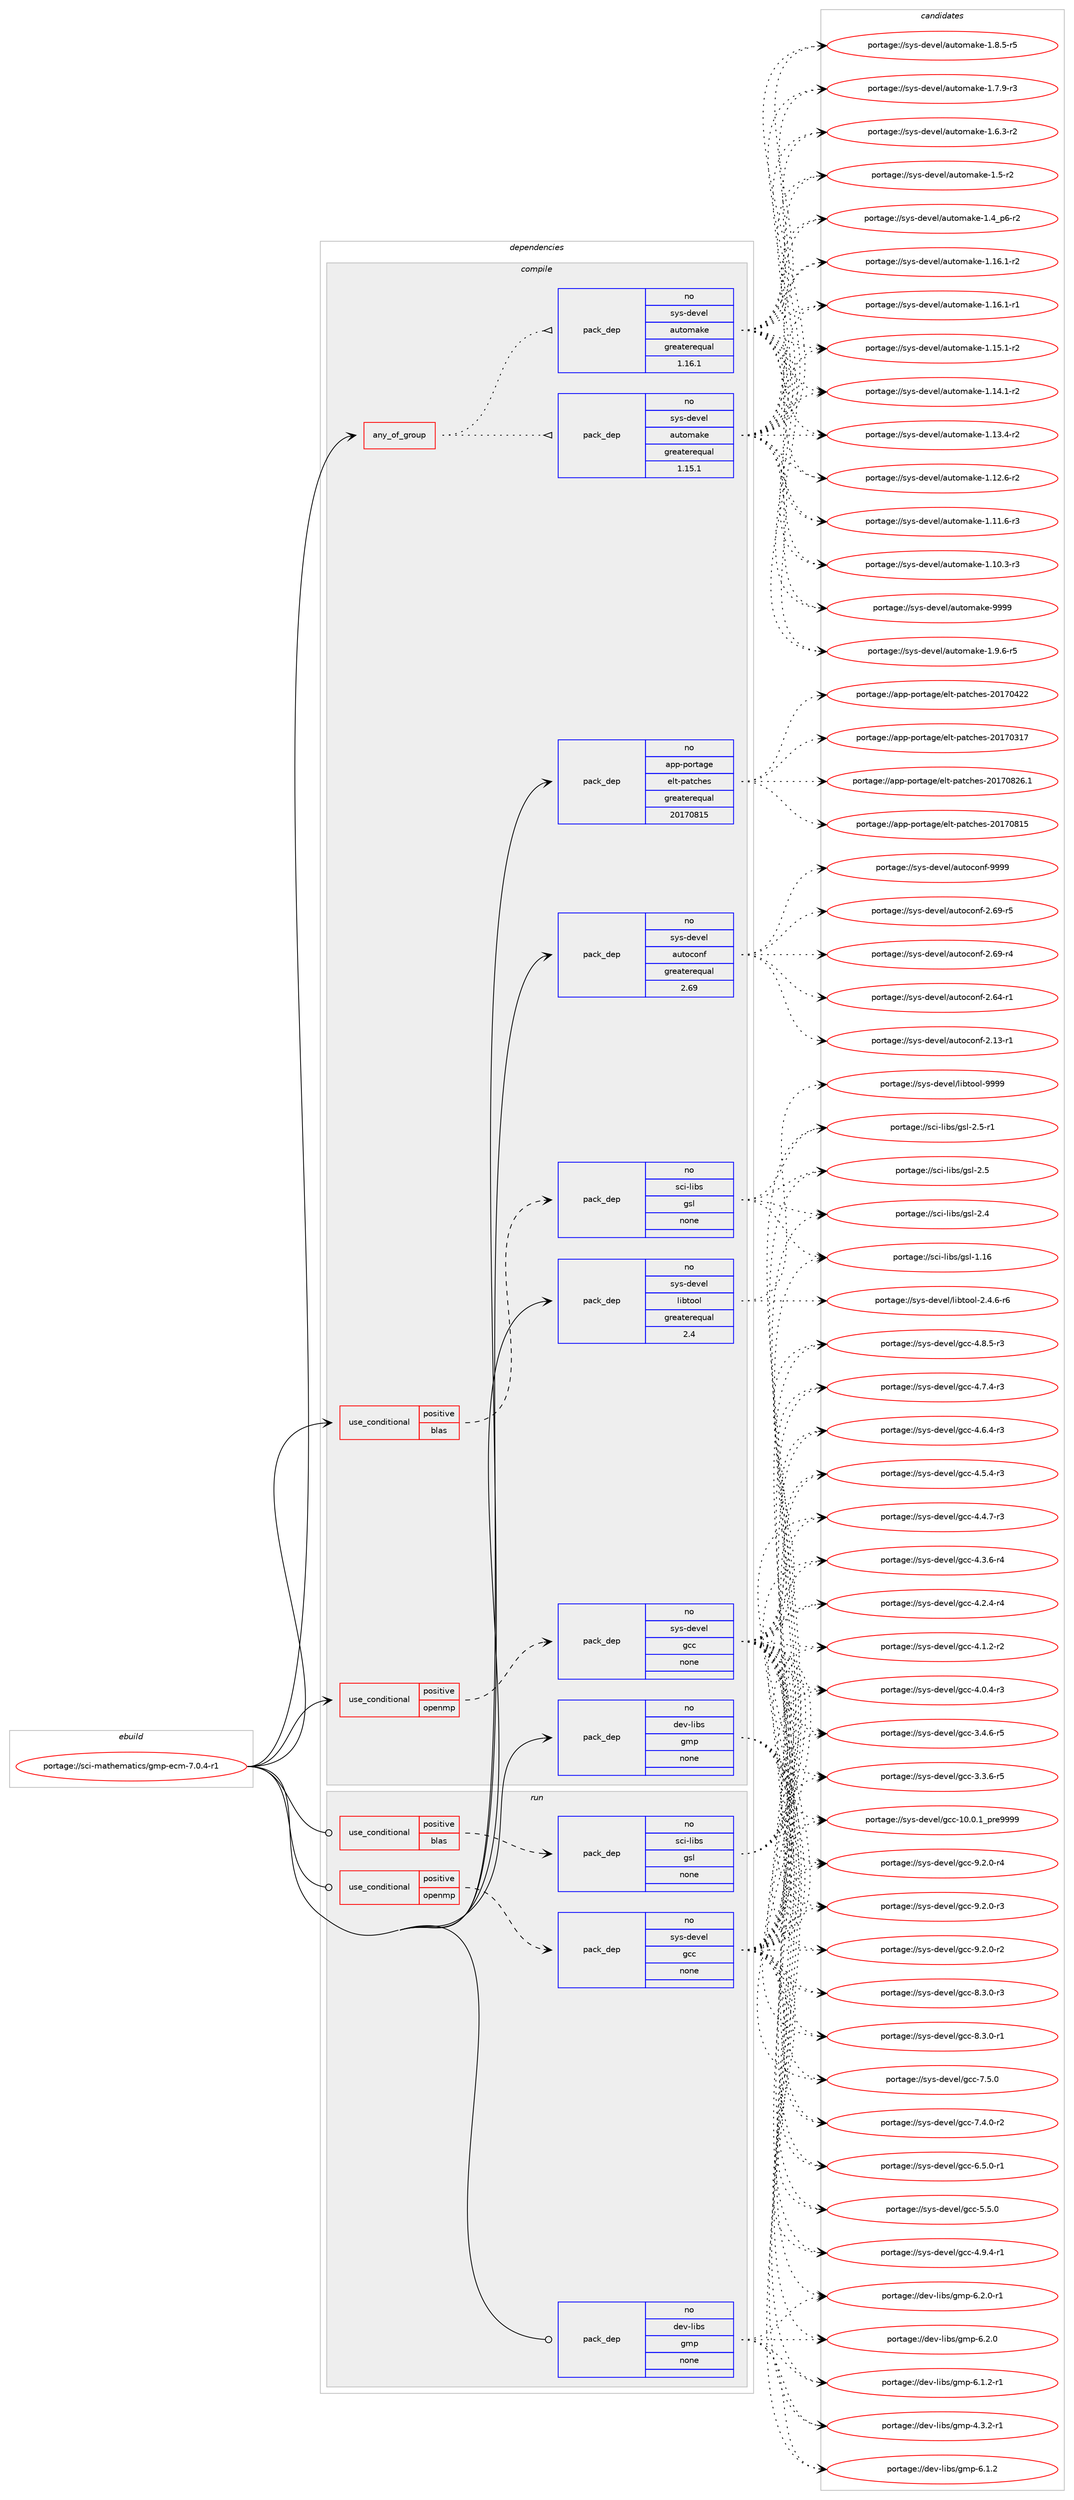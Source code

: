 digraph prolog {

# *************
# Graph options
# *************

newrank=true;
concentrate=true;
compound=true;
graph [rankdir=LR,fontname=Helvetica,fontsize=10,ranksep=1.5];#, ranksep=2.5, nodesep=0.2];
edge  [arrowhead=vee];
node  [fontname=Helvetica,fontsize=10];

# **********
# The ebuild
# **********

subgraph cluster_leftcol {
color=gray;
rank=same;
label=<<i>ebuild</i>>;
id [label="portage://sci-mathematics/gmp-ecm-7.0.4-r1", color=red, width=4, href="../sci-mathematics/gmp-ecm-7.0.4-r1.svg"];
}

# ****************
# The dependencies
# ****************

subgraph cluster_midcol {
color=gray;
label=<<i>dependencies</i>>;
subgraph cluster_compile {
fillcolor="#eeeeee";
style=filled;
label=<<i>compile</i>>;
subgraph any973 {
dependency46813 [label=<<TABLE BORDER="0" CELLBORDER="1" CELLSPACING="0" CELLPADDING="4"><TR><TD CELLPADDING="10">any_of_group</TD></TR></TABLE>>, shape=none, color=red];subgraph pack36147 {
dependency46814 [label=<<TABLE BORDER="0" CELLBORDER="1" CELLSPACING="0" CELLPADDING="4" WIDTH="220"><TR><TD ROWSPAN="6" CELLPADDING="30">pack_dep</TD></TR><TR><TD WIDTH="110">no</TD></TR><TR><TD>sys-devel</TD></TR><TR><TD>automake</TD></TR><TR><TD>greaterequal</TD></TR><TR><TD>1.16.1</TD></TR></TABLE>>, shape=none, color=blue];
}
dependency46813:e -> dependency46814:w [weight=20,style="dotted",arrowhead="oinv"];
subgraph pack36148 {
dependency46815 [label=<<TABLE BORDER="0" CELLBORDER="1" CELLSPACING="0" CELLPADDING="4" WIDTH="220"><TR><TD ROWSPAN="6" CELLPADDING="30">pack_dep</TD></TR><TR><TD WIDTH="110">no</TD></TR><TR><TD>sys-devel</TD></TR><TR><TD>automake</TD></TR><TR><TD>greaterequal</TD></TR><TR><TD>1.15.1</TD></TR></TABLE>>, shape=none, color=blue];
}
dependency46813:e -> dependency46815:w [weight=20,style="dotted",arrowhead="oinv"];
}
id:e -> dependency46813:w [weight=20,style="solid",arrowhead="vee"];
subgraph cond9645 {
dependency46816 [label=<<TABLE BORDER="0" CELLBORDER="1" CELLSPACING="0" CELLPADDING="4"><TR><TD ROWSPAN="3" CELLPADDING="10">use_conditional</TD></TR><TR><TD>positive</TD></TR><TR><TD>blas</TD></TR></TABLE>>, shape=none, color=red];
subgraph pack36149 {
dependency46817 [label=<<TABLE BORDER="0" CELLBORDER="1" CELLSPACING="0" CELLPADDING="4" WIDTH="220"><TR><TD ROWSPAN="6" CELLPADDING="30">pack_dep</TD></TR><TR><TD WIDTH="110">no</TD></TR><TR><TD>sci-libs</TD></TR><TR><TD>gsl</TD></TR><TR><TD>none</TD></TR><TR><TD></TD></TR></TABLE>>, shape=none, color=blue];
}
dependency46816:e -> dependency46817:w [weight=20,style="dashed",arrowhead="vee"];
}
id:e -> dependency46816:w [weight=20,style="solid",arrowhead="vee"];
subgraph cond9646 {
dependency46818 [label=<<TABLE BORDER="0" CELLBORDER="1" CELLSPACING="0" CELLPADDING="4"><TR><TD ROWSPAN="3" CELLPADDING="10">use_conditional</TD></TR><TR><TD>positive</TD></TR><TR><TD>openmp</TD></TR></TABLE>>, shape=none, color=red];
subgraph pack36150 {
dependency46819 [label=<<TABLE BORDER="0" CELLBORDER="1" CELLSPACING="0" CELLPADDING="4" WIDTH="220"><TR><TD ROWSPAN="6" CELLPADDING="30">pack_dep</TD></TR><TR><TD WIDTH="110">no</TD></TR><TR><TD>sys-devel</TD></TR><TR><TD>gcc</TD></TR><TR><TD>none</TD></TR><TR><TD></TD></TR></TABLE>>, shape=none, color=blue];
}
dependency46818:e -> dependency46819:w [weight=20,style="dashed",arrowhead="vee"];
}
id:e -> dependency46818:w [weight=20,style="solid",arrowhead="vee"];
subgraph pack36151 {
dependency46820 [label=<<TABLE BORDER="0" CELLBORDER="1" CELLSPACING="0" CELLPADDING="4" WIDTH="220"><TR><TD ROWSPAN="6" CELLPADDING="30">pack_dep</TD></TR><TR><TD WIDTH="110">no</TD></TR><TR><TD>app-portage</TD></TR><TR><TD>elt-patches</TD></TR><TR><TD>greaterequal</TD></TR><TR><TD>20170815</TD></TR></TABLE>>, shape=none, color=blue];
}
id:e -> dependency46820:w [weight=20,style="solid",arrowhead="vee"];
subgraph pack36152 {
dependency46821 [label=<<TABLE BORDER="0" CELLBORDER="1" CELLSPACING="0" CELLPADDING="4" WIDTH="220"><TR><TD ROWSPAN="6" CELLPADDING="30">pack_dep</TD></TR><TR><TD WIDTH="110">no</TD></TR><TR><TD>dev-libs</TD></TR><TR><TD>gmp</TD></TR><TR><TD>none</TD></TR><TR><TD></TD></TR></TABLE>>, shape=none, color=blue];
}
id:e -> dependency46821:w [weight=20,style="solid",arrowhead="vee"];
subgraph pack36153 {
dependency46822 [label=<<TABLE BORDER="0" CELLBORDER="1" CELLSPACING="0" CELLPADDING="4" WIDTH="220"><TR><TD ROWSPAN="6" CELLPADDING="30">pack_dep</TD></TR><TR><TD WIDTH="110">no</TD></TR><TR><TD>sys-devel</TD></TR><TR><TD>autoconf</TD></TR><TR><TD>greaterequal</TD></TR><TR><TD>2.69</TD></TR></TABLE>>, shape=none, color=blue];
}
id:e -> dependency46822:w [weight=20,style="solid",arrowhead="vee"];
subgraph pack36154 {
dependency46823 [label=<<TABLE BORDER="0" CELLBORDER="1" CELLSPACING="0" CELLPADDING="4" WIDTH="220"><TR><TD ROWSPAN="6" CELLPADDING="30">pack_dep</TD></TR><TR><TD WIDTH="110">no</TD></TR><TR><TD>sys-devel</TD></TR><TR><TD>libtool</TD></TR><TR><TD>greaterequal</TD></TR><TR><TD>2.4</TD></TR></TABLE>>, shape=none, color=blue];
}
id:e -> dependency46823:w [weight=20,style="solid",arrowhead="vee"];
}
subgraph cluster_compileandrun {
fillcolor="#eeeeee";
style=filled;
label=<<i>compile and run</i>>;
}
subgraph cluster_run {
fillcolor="#eeeeee";
style=filled;
label=<<i>run</i>>;
subgraph cond9647 {
dependency46824 [label=<<TABLE BORDER="0" CELLBORDER="1" CELLSPACING="0" CELLPADDING="4"><TR><TD ROWSPAN="3" CELLPADDING="10">use_conditional</TD></TR><TR><TD>positive</TD></TR><TR><TD>blas</TD></TR></TABLE>>, shape=none, color=red];
subgraph pack36155 {
dependency46825 [label=<<TABLE BORDER="0" CELLBORDER="1" CELLSPACING="0" CELLPADDING="4" WIDTH="220"><TR><TD ROWSPAN="6" CELLPADDING="30">pack_dep</TD></TR><TR><TD WIDTH="110">no</TD></TR><TR><TD>sci-libs</TD></TR><TR><TD>gsl</TD></TR><TR><TD>none</TD></TR><TR><TD></TD></TR></TABLE>>, shape=none, color=blue];
}
dependency46824:e -> dependency46825:w [weight=20,style="dashed",arrowhead="vee"];
}
id:e -> dependency46824:w [weight=20,style="solid",arrowhead="odot"];
subgraph cond9648 {
dependency46826 [label=<<TABLE BORDER="0" CELLBORDER="1" CELLSPACING="0" CELLPADDING="4"><TR><TD ROWSPAN="3" CELLPADDING="10">use_conditional</TD></TR><TR><TD>positive</TD></TR><TR><TD>openmp</TD></TR></TABLE>>, shape=none, color=red];
subgraph pack36156 {
dependency46827 [label=<<TABLE BORDER="0" CELLBORDER="1" CELLSPACING="0" CELLPADDING="4" WIDTH="220"><TR><TD ROWSPAN="6" CELLPADDING="30">pack_dep</TD></TR><TR><TD WIDTH="110">no</TD></TR><TR><TD>sys-devel</TD></TR><TR><TD>gcc</TD></TR><TR><TD>none</TD></TR><TR><TD></TD></TR></TABLE>>, shape=none, color=blue];
}
dependency46826:e -> dependency46827:w [weight=20,style="dashed",arrowhead="vee"];
}
id:e -> dependency46826:w [weight=20,style="solid",arrowhead="odot"];
subgraph pack36157 {
dependency46828 [label=<<TABLE BORDER="0" CELLBORDER="1" CELLSPACING="0" CELLPADDING="4" WIDTH="220"><TR><TD ROWSPAN="6" CELLPADDING="30">pack_dep</TD></TR><TR><TD WIDTH="110">no</TD></TR><TR><TD>dev-libs</TD></TR><TR><TD>gmp</TD></TR><TR><TD>none</TD></TR><TR><TD></TD></TR></TABLE>>, shape=none, color=blue];
}
id:e -> dependency46828:w [weight=20,style="solid",arrowhead="odot"];
}
}

# **************
# The candidates
# **************

subgraph cluster_choices {
rank=same;
color=gray;
label=<<i>candidates</i>>;

subgraph choice36147 {
color=black;
nodesep=1;
choice115121115451001011181011084797117116111109971071014557575757 [label="portage://sys-devel/automake-9999", color=red, width=4,href="../sys-devel/automake-9999.svg"];
choice115121115451001011181011084797117116111109971071014549465746544511453 [label="portage://sys-devel/automake-1.9.6-r5", color=red, width=4,href="../sys-devel/automake-1.9.6-r5.svg"];
choice115121115451001011181011084797117116111109971071014549465646534511453 [label="portage://sys-devel/automake-1.8.5-r5", color=red, width=4,href="../sys-devel/automake-1.8.5-r5.svg"];
choice115121115451001011181011084797117116111109971071014549465546574511451 [label="portage://sys-devel/automake-1.7.9-r3", color=red, width=4,href="../sys-devel/automake-1.7.9-r3.svg"];
choice115121115451001011181011084797117116111109971071014549465446514511450 [label="portage://sys-devel/automake-1.6.3-r2", color=red, width=4,href="../sys-devel/automake-1.6.3-r2.svg"];
choice11512111545100101118101108479711711611110997107101454946534511450 [label="portage://sys-devel/automake-1.5-r2", color=red, width=4,href="../sys-devel/automake-1.5-r2.svg"];
choice115121115451001011181011084797117116111109971071014549465295112544511450 [label="portage://sys-devel/automake-1.4_p6-r2", color=red, width=4,href="../sys-devel/automake-1.4_p6-r2.svg"];
choice11512111545100101118101108479711711611110997107101454946495446494511450 [label="portage://sys-devel/automake-1.16.1-r2", color=red, width=4,href="../sys-devel/automake-1.16.1-r2.svg"];
choice11512111545100101118101108479711711611110997107101454946495446494511449 [label="portage://sys-devel/automake-1.16.1-r1", color=red, width=4,href="../sys-devel/automake-1.16.1-r1.svg"];
choice11512111545100101118101108479711711611110997107101454946495346494511450 [label="portage://sys-devel/automake-1.15.1-r2", color=red, width=4,href="../sys-devel/automake-1.15.1-r2.svg"];
choice11512111545100101118101108479711711611110997107101454946495246494511450 [label="portage://sys-devel/automake-1.14.1-r2", color=red, width=4,href="../sys-devel/automake-1.14.1-r2.svg"];
choice11512111545100101118101108479711711611110997107101454946495146524511450 [label="portage://sys-devel/automake-1.13.4-r2", color=red, width=4,href="../sys-devel/automake-1.13.4-r2.svg"];
choice11512111545100101118101108479711711611110997107101454946495046544511450 [label="portage://sys-devel/automake-1.12.6-r2", color=red, width=4,href="../sys-devel/automake-1.12.6-r2.svg"];
choice11512111545100101118101108479711711611110997107101454946494946544511451 [label="portage://sys-devel/automake-1.11.6-r3", color=red, width=4,href="../sys-devel/automake-1.11.6-r3.svg"];
choice11512111545100101118101108479711711611110997107101454946494846514511451 [label="portage://sys-devel/automake-1.10.3-r3", color=red, width=4,href="../sys-devel/automake-1.10.3-r3.svg"];
dependency46814:e -> choice115121115451001011181011084797117116111109971071014557575757:w [style=dotted,weight="100"];
dependency46814:e -> choice115121115451001011181011084797117116111109971071014549465746544511453:w [style=dotted,weight="100"];
dependency46814:e -> choice115121115451001011181011084797117116111109971071014549465646534511453:w [style=dotted,weight="100"];
dependency46814:e -> choice115121115451001011181011084797117116111109971071014549465546574511451:w [style=dotted,weight="100"];
dependency46814:e -> choice115121115451001011181011084797117116111109971071014549465446514511450:w [style=dotted,weight="100"];
dependency46814:e -> choice11512111545100101118101108479711711611110997107101454946534511450:w [style=dotted,weight="100"];
dependency46814:e -> choice115121115451001011181011084797117116111109971071014549465295112544511450:w [style=dotted,weight="100"];
dependency46814:e -> choice11512111545100101118101108479711711611110997107101454946495446494511450:w [style=dotted,weight="100"];
dependency46814:e -> choice11512111545100101118101108479711711611110997107101454946495446494511449:w [style=dotted,weight="100"];
dependency46814:e -> choice11512111545100101118101108479711711611110997107101454946495346494511450:w [style=dotted,weight="100"];
dependency46814:e -> choice11512111545100101118101108479711711611110997107101454946495246494511450:w [style=dotted,weight="100"];
dependency46814:e -> choice11512111545100101118101108479711711611110997107101454946495146524511450:w [style=dotted,weight="100"];
dependency46814:e -> choice11512111545100101118101108479711711611110997107101454946495046544511450:w [style=dotted,weight="100"];
dependency46814:e -> choice11512111545100101118101108479711711611110997107101454946494946544511451:w [style=dotted,weight="100"];
dependency46814:e -> choice11512111545100101118101108479711711611110997107101454946494846514511451:w [style=dotted,weight="100"];
}
subgraph choice36148 {
color=black;
nodesep=1;
choice115121115451001011181011084797117116111109971071014557575757 [label="portage://sys-devel/automake-9999", color=red, width=4,href="../sys-devel/automake-9999.svg"];
choice115121115451001011181011084797117116111109971071014549465746544511453 [label="portage://sys-devel/automake-1.9.6-r5", color=red, width=4,href="../sys-devel/automake-1.9.6-r5.svg"];
choice115121115451001011181011084797117116111109971071014549465646534511453 [label="portage://sys-devel/automake-1.8.5-r5", color=red, width=4,href="../sys-devel/automake-1.8.5-r5.svg"];
choice115121115451001011181011084797117116111109971071014549465546574511451 [label="portage://sys-devel/automake-1.7.9-r3", color=red, width=4,href="../sys-devel/automake-1.7.9-r3.svg"];
choice115121115451001011181011084797117116111109971071014549465446514511450 [label="portage://sys-devel/automake-1.6.3-r2", color=red, width=4,href="../sys-devel/automake-1.6.3-r2.svg"];
choice11512111545100101118101108479711711611110997107101454946534511450 [label="portage://sys-devel/automake-1.5-r2", color=red, width=4,href="../sys-devel/automake-1.5-r2.svg"];
choice115121115451001011181011084797117116111109971071014549465295112544511450 [label="portage://sys-devel/automake-1.4_p6-r2", color=red, width=4,href="../sys-devel/automake-1.4_p6-r2.svg"];
choice11512111545100101118101108479711711611110997107101454946495446494511450 [label="portage://sys-devel/automake-1.16.1-r2", color=red, width=4,href="../sys-devel/automake-1.16.1-r2.svg"];
choice11512111545100101118101108479711711611110997107101454946495446494511449 [label="portage://sys-devel/automake-1.16.1-r1", color=red, width=4,href="../sys-devel/automake-1.16.1-r1.svg"];
choice11512111545100101118101108479711711611110997107101454946495346494511450 [label="portage://sys-devel/automake-1.15.1-r2", color=red, width=4,href="../sys-devel/automake-1.15.1-r2.svg"];
choice11512111545100101118101108479711711611110997107101454946495246494511450 [label="portage://sys-devel/automake-1.14.1-r2", color=red, width=4,href="../sys-devel/automake-1.14.1-r2.svg"];
choice11512111545100101118101108479711711611110997107101454946495146524511450 [label="portage://sys-devel/automake-1.13.4-r2", color=red, width=4,href="../sys-devel/automake-1.13.4-r2.svg"];
choice11512111545100101118101108479711711611110997107101454946495046544511450 [label="portage://sys-devel/automake-1.12.6-r2", color=red, width=4,href="../sys-devel/automake-1.12.6-r2.svg"];
choice11512111545100101118101108479711711611110997107101454946494946544511451 [label="portage://sys-devel/automake-1.11.6-r3", color=red, width=4,href="../sys-devel/automake-1.11.6-r3.svg"];
choice11512111545100101118101108479711711611110997107101454946494846514511451 [label="portage://sys-devel/automake-1.10.3-r3", color=red, width=4,href="../sys-devel/automake-1.10.3-r3.svg"];
dependency46815:e -> choice115121115451001011181011084797117116111109971071014557575757:w [style=dotted,weight="100"];
dependency46815:e -> choice115121115451001011181011084797117116111109971071014549465746544511453:w [style=dotted,weight="100"];
dependency46815:e -> choice115121115451001011181011084797117116111109971071014549465646534511453:w [style=dotted,weight="100"];
dependency46815:e -> choice115121115451001011181011084797117116111109971071014549465546574511451:w [style=dotted,weight="100"];
dependency46815:e -> choice115121115451001011181011084797117116111109971071014549465446514511450:w [style=dotted,weight="100"];
dependency46815:e -> choice11512111545100101118101108479711711611110997107101454946534511450:w [style=dotted,weight="100"];
dependency46815:e -> choice115121115451001011181011084797117116111109971071014549465295112544511450:w [style=dotted,weight="100"];
dependency46815:e -> choice11512111545100101118101108479711711611110997107101454946495446494511450:w [style=dotted,weight="100"];
dependency46815:e -> choice11512111545100101118101108479711711611110997107101454946495446494511449:w [style=dotted,weight="100"];
dependency46815:e -> choice11512111545100101118101108479711711611110997107101454946495346494511450:w [style=dotted,weight="100"];
dependency46815:e -> choice11512111545100101118101108479711711611110997107101454946495246494511450:w [style=dotted,weight="100"];
dependency46815:e -> choice11512111545100101118101108479711711611110997107101454946495146524511450:w [style=dotted,weight="100"];
dependency46815:e -> choice11512111545100101118101108479711711611110997107101454946495046544511450:w [style=dotted,weight="100"];
dependency46815:e -> choice11512111545100101118101108479711711611110997107101454946494946544511451:w [style=dotted,weight="100"];
dependency46815:e -> choice11512111545100101118101108479711711611110997107101454946494846514511451:w [style=dotted,weight="100"];
}
subgraph choice36149 {
color=black;
nodesep=1;
choice11599105451081059811547103115108455046534511449 [label="portage://sci-libs/gsl-2.5-r1", color=red, width=4,href="../sci-libs/gsl-2.5-r1.svg"];
choice1159910545108105981154710311510845504653 [label="portage://sci-libs/gsl-2.5", color=red, width=4,href="../sci-libs/gsl-2.5.svg"];
choice1159910545108105981154710311510845504652 [label="portage://sci-libs/gsl-2.4", color=red, width=4,href="../sci-libs/gsl-2.4.svg"];
choice115991054510810598115471031151084549464954 [label="portage://sci-libs/gsl-1.16", color=red, width=4,href="../sci-libs/gsl-1.16.svg"];
dependency46817:e -> choice11599105451081059811547103115108455046534511449:w [style=dotted,weight="100"];
dependency46817:e -> choice1159910545108105981154710311510845504653:w [style=dotted,weight="100"];
dependency46817:e -> choice1159910545108105981154710311510845504652:w [style=dotted,weight="100"];
dependency46817:e -> choice115991054510810598115471031151084549464954:w [style=dotted,weight="100"];
}
subgraph choice36150 {
color=black;
nodesep=1;
choice115121115451001011181011084710399994557465046484511452 [label="portage://sys-devel/gcc-9.2.0-r4", color=red, width=4,href="../sys-devel/gcc-9.2.0-r4.svg"];
choice115121115451001011181011084710399994557465046484511451 [label="portage://sys-devel/gcc-9.2.0-r3", color=red, width=4,href="../sys-devel/gcc-9.2.0-r3.svg"];
choice115121115451001011181011084710399994557465046484511450 [label="portage://sys-devel/gcc-9.2.0-r2", color=red, width=4,href="../sys-devel/gcc-9.2.0-r2.svg"];
choice115121115451001011181011084710399994556465146484511451 [label="portage://sys-devel/gcc-8.3.0-r3", color=red, width=4,href="../sys-devel/gcc-8.3.0-r3.svg"];
choice115121115451001011181011084710399994556465146484511449 [label="portage://sys-devel/gcc-8.3.0-r1", color=red, width=4,href="../sys-devel/gcc-8.3.0-r1.svg"];
choice11512111545100101118101108471039999455546534648 [label="portage://sys-devel/gcc-7.5.0", color=red, width=4,href="../sys-devel/gcc-7.5.0.svg"];
choice115121115451001011181011084710399994555465246484511450 [label="portage://sys-devel/gcc-7.4.0-r2", color=red, width=4,href="../sys-devel/gcc-7.4.0-r2.svg"];
choice115121115451001011181011084710399994554465346484511449 [label="portage://sys-devel/gcc-6.5.0-r1", color=red, width=4,href="../sys-devel/gcc-6.5.0-r1.svg"];
choice11512111545100101118101108471039999455346534648 [label="portage://sys-devel/gcc-5.5.0", color=red, width=4,href="../sys-devel/gcc-5.5.0.svg"];
choice115121115451001011181011084710399994552465746524511449 [label="portage://sys-devel/gcc-4.9.4-r1", color=red, width=4,href="../sys-devel/gcc-4.9.4-r1.svg"];
choice115121115451001011181011084710399994552465646534511451 [label="portage://sys-devel/gcc-4.8.5-r3", color=red, width=4,href="../sys-devel/gcc-4.8.5-r3.svg"];
choice115121115451001011181011084710399994552465546524511451 [label="portage://sys-devel/gcc-4.7.4-r3", color=red, width=4,href="../sys-devel/gcc-4.7.4-r3.svg"];
choice115121115451001011181011084710399994552465446524511451 [label="portage://sys-devel/gcc-4.6.4-r3", color=red, width=4,href="../sys-devel/gcc-4.6.4-r3.svg"];
choice115121115451001011181011084710399994552465346524511451 [label="portage://sys-devel/gcc-4.5.4-r3", color=red, width=4,href="../sys-devel/gcc-4.5.4-r3.svg"];
choice115121115451001011181011084710399994552465246554511451 [label="portage://sys-devel/gcc-4.4.7-r3", color=red, width=4,href="../sys-devel/gcc-4.4.7-r3.svg"];
choice115121115451001011181011084710399994552465146544511452 [label="portage://sys-devel/gcc-4.3.6-r4", color=red, width=4,href="../sys-devel/gcc-4.3.6-r4.svg"];
choice115121115451001011181011084710399994552465046524511452 [label="portage://sys-devel/gcc-4.2.4-r4", color=red, width=4,href="../sys-devel/gcc-4.2.4-r4.svg"];
choice115121115451001011181011084710399994552464946504511450 [label="portage://sys-devel/gcc-4.1.2-r2", color=red, width=4,href="../sys-devel/gcc-4.1.2-r2.svg"];
choice115121115451001011181011084710399994552464846524511451 [label="portage://sys-devel/gcc-4.0.4-r3", color=red, width=4,href="../sys-devel/gcc-4.0.4-r3.svg"];
choice115121115451001011181011084710399994551465246544511453 [label="portage://sys-devel/gcc-3.4.6-r5", color=red, width=4,href="../sys-devel/gcc-3.4.6-r5.svg"];
choice115121115451001011181011084710399994551465146544511453 [label="portage://sys-devel/gcc-3.3.6-r5", color=red, width=4,href="../sys-devel/gcc-3.3.6-r5.svg"];
choice11512111545100101118101108471039999454948464846499511211410157575757 [label="portage://sys-devel/gcc-10.0.1_pre9999", color=red, width=4,href="../sys-devel/gcc-10.0.1_pre9999.svg"];
dependency46819:e -> choice115121115451001011181011084710399994557465046484511452:w [style=dotted,weight="100"];
dependency46819:e -> choice115121115451001011181011084710399994557465046484511451:w [style=dotted,weight="100"];
dependency46819:e -> choice115121115451001011181011084710399994557465046484511450:w [style=dotted,weight="100"];
dependency46819:e -> choice115121115451001011181011084710399994556465146484511451:w [style=dotted,weight="100"];
dependency46819:e -> choice115121115451001011181011084710399994556465146484511449:w [style=dotted,weight="100"];
dependency46819:e -> choice11512111545100101118101108471039999455546534648:w [style=dotted,weight="100"];
dependency46819:e -> choice115121115451001011181011084710399994555465246484511450:w [style=dotted,weight="100"];
dependency46819:e -> choice115121115451001011181011084710399994554465346484511449:w [style=dotted,weight="100"];
dependency46819:e -> choice11512111545100101118101108471039999455346534648:w [style=dotted,weight="100"];
dependency46819:e -> choice115121115451001011181011084710399994552465746524511449:w [style=dotted,weight="100"];
dependency46819:e -> choice115121115451001011181011084710399994552465646534511451:w [style=dotted,weight="100"];
dependency46819:e -> choice115121115451001011181011084710399994552465546524511451:w [style=dotted,weight="100"];
dependency46819:e -> choice115121115451001011181011084710399994552465446524511451:w [style=dotted,weight="100"];
dependency46819:e -> choice115121115451001011181011084710399994552465346524511451:w [style=dotted,weight="100"];
dependency46819:e -> choice115121115451001011181011084710399994552465246554511451:w [style=dotted,weight="100"];
dependency46819:e -> choice115121115451001011181011084710399994552465146544511452:w [style=dotted,weight="100"];
dependency46819:e -> choice115121115451001011181011084710399994552465046524511452:w [style=dotted,weight="100"];
dependency46819:e -> choice115121115451001011181011084710399994552464946504511450:w [style=dotted,weight="100"];
dependency46819:e -> choice115121115451001011181011084710399994552464846524511451:w [style=dotted,weight="100"];
dependency46819:e -> choice115121115451001011181011084710399994551465246544511453:w [style=dotted,weight="100"];
dependency46819:e -> choice115121115451001011181011084710399994551465146544511453:w [style=dotted,weight="100"];
dependency46819:e -> choice11512111545100101118101108471039999454948464846499511211410157575757:w [style=dotted,weight="100"];
}
subgraph choice36151 {
color=black;
nodesep=1;
choice971121124511211111411697103101471011081164511297116991041011154550484955485650544649 [label="portage://app-portage/elt-patches-20170826.1", color=red, width=4,href="../app-portage/elt-patches-20170826.1.svg"];
choice97112112451121111141169710310147101108116451129711699104101115455048495548564953 [label="portage://app-portage/elt-patches-20170815", color=red, width=4,href="../app-portage/elt-patches-20170815.svg"];
choice97112112451121111141169710310147101108116451129711699104101115455048495548525050 [label="portage://app-portage/elt-patches-20170422", color=red, width=4,href="../app-portage/elt-patches-20170422.svg"];
choice97112112451121111141169710310147101108116451129711699104101115455048495548514955 [label="portage://app-portage/elt-patches-20170317", color=red, width=4,href="../app-portage/elt-patches-20170317.svg"];
dependency46820:e -> choice971121124511211111411697103101471011081164511297116991041011154550484955485650544649:w [style=dotted,weight="100"];
dependency46820:e -> choice97112112451121111141169710310147101108116451129711699104101115455048495548564953:w [style=dotted,weight="100"];
dependency46820:e -> choice97112112451121111141169710310147101108116451129711699104101115455048495548525050:w [style=dotted,weight="100"];
dependency46820:e -> choice97112112451121111141169710310147101108116451129711699104101115455048495548514955:w [style=dotted,weight="100"];
}
subgraph choice36152 {
color=black;
nodesep=1;
choice1001011184510810598115471031091124554465046484511449 [label="portage://dev-libs/gmp-6.2.0-r1", color=red, width=4,href="../dev-libs/gmp-6.2.0-r1.svg"];
choice100101118451081059811547103109112455446504648 [label="portage://dev-libs/gmp-6.2.0", color=red, width=4,href="../dev-libs/gmp-6.2.0.svg"];
choice1001011184510810598115471031091124554464946504511449 [label="portage://dev-libs/gmp-6.1.2-r1", color=red, width=4,href="../dev-libs/gmp-6.1.2-r1.svg"];
choice100101118451081059811547103109112455446494650 [label="portage://dev-libs/gmp-6.1.2", color=red, width=4,href="../dev-libs/gmp-6.1.2.svg"];
choice1001011184510810598115471031091124552465146504511449 [label="portage://dev-libs/gmp-4.3.2-r1", color=red, width=4,href="../dev-libs/gmp-4.3.2-r1.svg"];
dependency46821:e -> choice1001011184510810598115471031091124554465046484511449:w [style=dotted,weight="100"];
dependency46821:e -> choice100101118451081059811547103109112455446504648:w [style=dotted,weight="100"];
dependency46821:e -> choice1001011184510810598115471031091124554464946504511449:w [style=dotted,weight="100"];
dependency46821:e -> choice100101118451081059811547103109112455446494650:w [style=dotted,weight="100"];
dependency46821:e -> choice1001011184510810598115471031091124552465146504511449:w [style=dotted,weight="100"];
}
subgraph choice36153 {
color=black;
nodesep=1;
choice115121115451001011181011084797117116111991111101024557575757 [label="portage://sys-devel/autoconf-9999", color=red, width=4,href="../sys-devel/autoconf-9999.svg"];
choice1151211154510010111810110847971171161119911111010245504654574511453 [label="portage://sys-devel/autoconf-2.69-r5", color=red, width=4,href="../sys-devel/autoconf-2.69-r5.svg"];
choice1151211154510010111810110847971171161119911111010245504654574511452 [label="portage://sys-devel/autoconf-2.69-r4", color=red, width=4,href="../sys-devel/autoconf-2.69-r4.svg"];
choice1151211154510010111810110847971171161119911111010245504654524511449 [label="portage://sys-devel/autoconf-2.64-r1", color=red, width=4,href="../sys-devel/autoconf-2.64-r1.svg"];
choice1151211154510010111810110847971171161119911111010245504649514511449 [label="portage://sys-devel/autoconf-2.13-r1", color=red, width=4,href="../sys-devel/autoconf-2.13-r1.svg"];
dependency46822:e -> choice115121115451001011181011084797117116111991111101024557575757:w [style=dotted,weight="100"];
dependency46822:e -> choice1151211154510010111810110847971171161119911111010245504654574511453:w [style=dotted,weight="100"];
dependency46822:e -> choice1151211154510010111810110847971171161119911111010245504654574511452:w [style=dotted,weight="100"];
dependency46822:e -> choice1151211154510010111810110847971171161119911111010245504654524511449:w [style=dotted,weight="100"];
dependency46822:e -> choice1151211154510010111810110847971171161119911111010245504649514511449:w [style=dotted,weight="100"];
}
subgraph choice36154 {
color=black;
nodesep=1;
choice1151211154510010111810110847108105981161111111084557575757 [label="portage://sys-devel/libtool-9999", color=red, width=4,href="../sys-devel/libtool-9999.svg"];
choice1151211154510010111810110847108105981161111111084550465246544511454 [label="portage://sys-devel/libtool-2.4.6-r6", color=red, width=4,href="../sys-devel/libtool-2.4.6-r6.svg"];
dependency46823:e -> choice1151211154510010111810110847108105981161111111084557575757:w [style=dotted,weight="100"];
dependency46823:e -> choice1151211154510010111810110847108105981161111111084550465246544511454:w [style=dotted,weight="100"];
}
subgraph choice36155 {
color=black;
nodesep=1;
choice11599105451081059811547103115108455046534511449 [label="portage://sci-libs/gsl-2.5-r1", color=red, width=4,href="../sci-libs/gsl-2.5-r1.svg"];
choice1159910545108105981154710311510845504653 [label="portage://sci-libs/gsl-2.5", color=red, width=4,href="../sci-libs/gsl-2.5.svg"];
choice1159910545108105981154710311510845504652 [label="portage://sci-libs/gsl-2.4", color=red, width=4,href="../sci-libs/gsl-2.4.svg"];
choice115991054510810598115471031151084549464954 [label="portage://sci-libs/gsl-1.16", color=red, width=4,href="../sci-libs/gsl-1.16.svg"];
dependency46825:e -> choice11599105451081059811547103115108455046534511449:w [style=dotted,weight="100"];
dependency46825:e -> choice1159910545108105981154710311510845504653:w [style=dotted,weight="100"];
dependency46825:e -> choice1159910545108105981154710311510845504652:w [style=dotted,weight="100"];
dependency46825:e -> choice115991054510810598115471031151084549464954:w [style=dotted,weight="100"];
}
subgraph choice36156 {
color=black;
nodesep=1;
choice115121115451001011181011084710399994557465046484511452 [label="portage://sys-devel/gcc-9.2.0-r4", color=red, width=4,href="../sys-devel/gcc-9.2.0-r4.svg"];
choice115121115451001011181011084710399994557465046484511451 [label="portage://sys-devel/gcc-9.2.0-r3", color=red, width=4,href="../sys-devel/gcc-9.2.0-r3.svg"];
choice115121115451001011181011084710399994557465046484511450 [label="portage://sys-devel/gcc-9.2.0-r2", color=red, width=4,href="../sys-devel/gcc-9.2.0-r2.svg"];
choice115121115451001011181011084710399994556465146484511451 [label="portage://sys-devel/gcc-8.3.0-r3", color=red, width=4,href="../sys-devel/gcc-8.3.0-r3.svg"];
choice115121115451001011181011084710399994556465146484511449 [label="portage://sys-devel/gcc-8.3.0-r1", color=red, width=4,href="../sys-devel/gcc-8.3.0-r1.svg"];
choice11512111545100101118101108471039999455546534648 [label="portage://sys-devel/gcc-7.5.0", color=red, width=4,href="../sys-devel/gcc-7.5.0.svg"];
choice115121115451001011181011084710399994555465246484511450 [label="portage://sys-devel/gcc-7.4.0-r2", color=red, width=4,href="../sys-devel/gcc-7.4.0-r2.svg"];
choice115121115451001011181011084710399994554465346484511449 [label="portage://sys-devel/gcc-6.5.0-r1", color=red, width=4,href="../sys-devel/gcc-6.5.0-r1.svg"];
choice11512111545100101118101108471039999455346534648 [label="portage://sys-devel/gcc-5.5.0", color=red, width=4,href="../sys-devel/gcc-5.5.0.svg"];
choice115121115451001011181011084710399994552465746524511449 [label="portage://sys-devel/gcc-4.9.4-r1", color=red, width=4,href="../sys-devel/gcc-4.9.4-r1.svg"];
choice115121115451001011181011084710399994552465646534511451 [label="portage://sys-devel/gcc-4.8.5-r3", color=red, width=4,href="../sys-devel/gcc-4.8.5-r3.svg"];
choice115121115451001011181011084710399994552465546524511451 [label="portage://sys-devel/gcc-4.7.4-r3", color=red, width=4,href="../sys-devel/gcc-4.7.4-r3.svg"];
choice115121115451001011181011084710399994552465446524511451 [label="portage://sys-devel/gcc-4.6.4-r3", color=red, width=4,href="../sys-devel/gcc-4.6.4-r3.svg"];
choice115121115451001011181011084710399994552465346524511451 [label="portage://sys-devel/gcc-4.5.4-r3", color=red, width=4,href="../sys-devel/gcc-4.5.4-r3.svg"];
choice115121115451001011181011084710399994552465246554511451 [label="portage://sys-devel/gcc-4.4.7-r3", color=red, width=4,href="../sys-devel/gcc-4.4.7-r3.svg"];
choice115121115451001011181011084710399994552465146544511452 [label="portage://sys-devel/gcc-4.3.6-r4", color=red, width=4,href="../sys-devel/gcc-4.3.6-r4.svg"];
choice115121115451001011181011084710399994552465046524511452 [label="portage://sys-devel/gcc-4.2.4-r4", color=red, width=4,href="../sys-devel/gcc-4.2.4-r4.svg"];
choice115121115451001011181011084710399994552464946504511450 [label="portage://sys-devel/gcc-4.1.2-r2", color=red, width=4,href="../sys-devel/gcc-4.1.2-r2.svg"];
choice115121115451001011181011084710399994552464846524511451 [label="portage://sys-devel/gcc-4.0.4-r3", color=red, width=4,href="../sys-devel/gcc-4.0.4-r3.svg"];
choice115121115451001011181011084710399994551465246544511453 [label="portage://sys-devel/gcc-3.4.6-r5", color=red, width=4,href="../sys-devel/gcc-3.4.6-r5.svg"];
choice115121115451001011181011084710399994551465146544511453 [label="portage://sys-devel/gcc-3.3.6-r5", color=red, width=4,href="../sys-devel/gcc-3.3.6-r5.svg"];
choice11512111545100101118101108471039999454948464846499511211410157575757 [label="portage://sys-devel/gcc-10.0.1_pre9999", color=red, width=4,href="../sys-devel/gcc-10.0.1_pre9999.svg"];
dependency46827:e -> choice115121115451001011181011084710399994557465046484511452:w [style=dotted,weight="100"];
dependency46827:e -> choice115121115451001011181011084710399994557465046484511451:w [style=dotted,weight="100"];
dependency46827:e -> choice115121115451001011181011084710399994557465046484511450:w [style=dotted,weight="100"];
dependency46827:e -> choice115121115451001011181011084710399994556465146484511451:w [style=dotted,weight="100"];
dependency46827:e -> choice115121115451001011181011084710399994556465146484511449:w [style=dotted,weight="100"];
dependency46827:e -> choice11512111545100101118101108471039999455546534648:w [style=dotted,weight="100"];
dependency46827:e -> choice115121115451001011181011084710399994555465246484511450:w [style=dotted,weight="100"];
dependency46827:e -> choice115121115451001011181011084710399994554465346484511449:w [style=dotted,weight="100"];
dependency46827:e -> choice11512111545100101118101108471039999455346534648:w [style=dotted,weight="100"];
dependency46827:e -> choice115121115451001011181011084710399994552465746524511449:w [style=dotted,weight="100"];
dependency46827:e -> choice115121115451001011181011084710399994552465646534511451:w [style=dotted,weight="100"];
dependency46827:e -> choice115121115451001011181011084710399994552465546524511451:w [style=dotted,weight="100"];
dependency46827:e -> choice115121115451001011181011084710399994552465446524511451:w [style=dotted,weight="100"];
dependency46827:e -> choice115121115451001011181011084710399994552465346524511451:w [style=dotted,weight="100"];
dependency46827:e -> choice115121115451001011181011084710399994552465246554511451:w [style=dotted,weight="100"];
dependency46827:e -> choice115121115451001011181011084710399994552465146544511452:w [style=dotted,weight="100"];
dependency46827:e -> choice115121115451001011181011084710399994552465046524511452:w [style=dotted,weight="100"];
dependency46827:e -> choice115121115451001011181011084710399994552464946504511450:w [style=dotted,weight="100"];
dependency46827:e -> choice115121115451001011181011084710399994552464846524511451:w [style=dotted,weight="100"];
dependency46827:e -> choice115121115451001011181011084710399994551465246544511453:w [style=dotted,weight="100"];
dependency46827:e -> choice115121115451001011181011084710399994551465146544511453:w [style=dotted,weight="100"];
dependency46827:e -> choice11512111545100101118101108471039999454948464846499511211410157575757:w [style=dotted,weight="100"];
}
subgraph choice36157 {
color=black;
nodesep=1;
choice1001011184510810598115471031091124554465046484511449 [label="portage://dev-libs/gmp-6.2.0-r1", color=red, width=4,href="../dev-libs/gmp-6.2.0-r1.svg"];
choice100101118451081059811547103109112455446504648 [label="portage://dev-libs/gmp-6.2.0", color=red, width=4,href="../dev-libs/gmp-6.2.0.svg"];
choice1001011184510810598115471031091124554464946504511449 [label="portage://dev-libs/gmp-6.1.2-r1", color=red, width=4,href="../dev-libs/gmp-6.1.2-r1.svg"];
choice100101118451081059811547103109112455446494650 [label="portage://dev-libs/gmp-6.1.2", color=red, width=4,href="../dev-libs/gmp-6.1.2.svg"];
choice1001011184510810598115471031091124552465146504511449 [label="portage://dev-libs/gmp-4.3.2-r1", color=red, width=4,href="../dev-libs/gmp-4.3.2-r1.svg"];
dependency46828:e -> choice1001011184510810598115471031091124554465046484511449:w [style=dotted,weight="100"];
dependency46828:e -> choice100101118451081059811547103109112455446504648:w [style=dotted,weight="100"];
dependency46828:e -> choice1001011184510810598115471031091124554464946504511449:w [style=dotted,weight="100"];
dependency46828:e -> choice100101118451081059811547103109112455446494650:w [style=dotted,weight="100"];
dependency46828:e -> choice1001011184510810598115471031091124552465146504511449:w [style=dotted,weight="100"];
}
}

}
